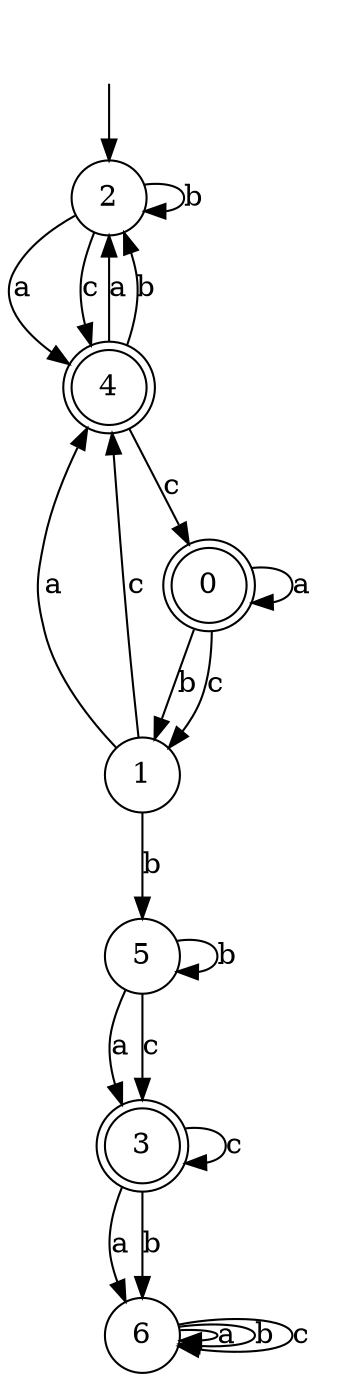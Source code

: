 digraph g {
__start [label=""shape=none]
	2[shape="circle" label="2"]
	0[shape="doublecircle" label="0"]
	1[shape="circle" label="1"]
	3[shape="doublecircle" label="3"]
	4[shape="doublecircle" label="4"]
	5[shape="circle" label="5"]
	6[shape="circle" label="6"]

__start -> 2
	0 -> 0 [label="a"]
	0 -> 1 [label="b"]
	0 -> 1 [label="c"]
	1 -> 4 [label="a"]
	1 -> 5 [label="b"]
	1 -> 4 [label="c"]
	2 -> 4 [label="a"]
	2 -> 2 [label="b"]
	2 -> 4 [label="c"]
	3 -> 6 [label="a"]
	3 -> 6 [label="b"]
	3 -> 3 [label="c"]
	4 -> 2 [label="a"]
	4 -> 2 [label="b"]
	4 -> 0 [label="c"]
	5 -> 3 [label="a"]
	5 -> 5 [label="b"]
	5 -> 3 [label="c"]
	6 -> 6 [label="a"]
	6 -> 6 [label="b"]
	6 -> 6 [label="c"]
}
